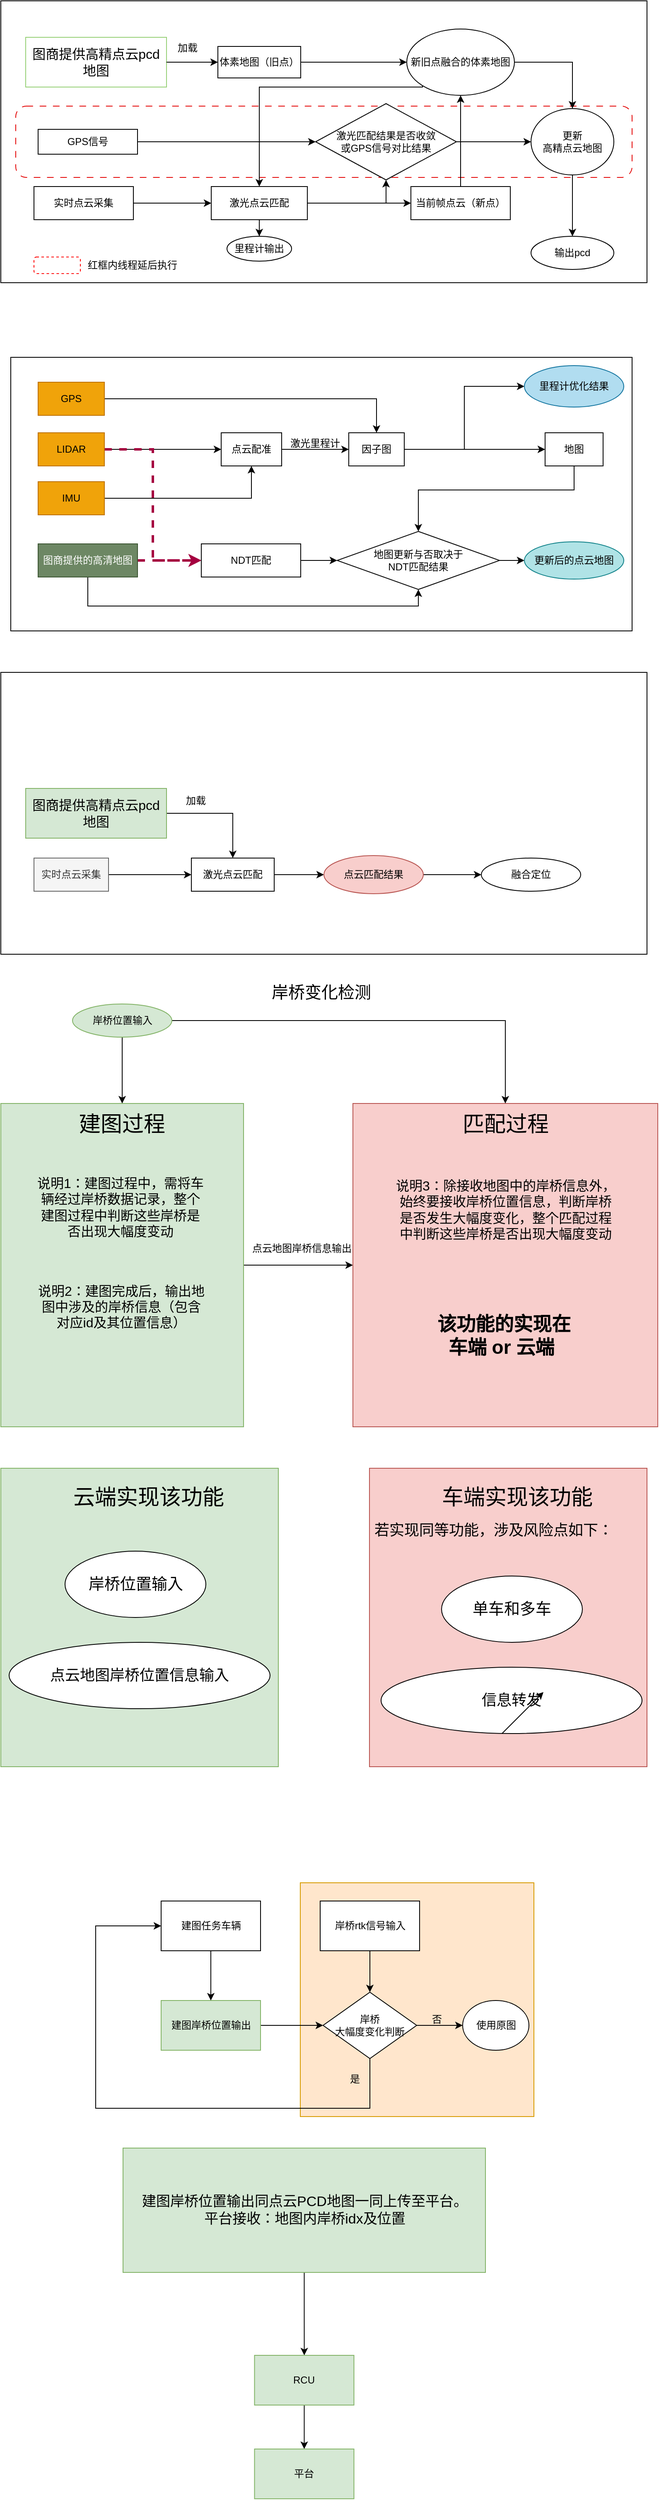 <mxfile version="24.6.3" type="github">
  <diagram name="第 1 页" id="jgk6TLI41gFWQYQwitnz">
    <mxGraphModel dx="675" dy="596" grid="1" gridSize="10" guides="1" tooltips="1" connect="1" arrows="1" fold="1" page="1" pageScale="1" pageWidth="827" pageHeight="1169" math="0" shadow="0">
      <root>
        <mxCell id="0" />
        <mxCell id="1" parent="0" />
        <mxCell id="r38z5beCAV9mYBOr-FjT-18" value="" style="whiteSpace=wrap;html=1;aspect=fixed;fillColor=#ffe6cc;strokeColor=#d79b00;" vertex="1" parent="1">
          <mxGeometry x="1196.5" y="2280" width="282" height="282" as="geometry" />
        </mxCell>
        <mxCell id="wMJG4W6XiPVDL9AXUNTD-142" value="" style="rounded=0;whiteSpace=wrap;html=1;" parent="1" vertex="1">
          <mxGeometry x="847" y="440" width="750" height="330" as="geometry" />
        </mxCell>
        <mxCell id="wMJG4W6XiPVDL9AXUNTD-46" value="" style="rounded=0;whiteSpace=wrap;html=1;" parent="1" vertex="1">
          <mxGeometry x="835" y="10" width="780" height="340" as="geometry" />
        </mxCell>
        <mxCell id="wMJG4W6XiPVDL9AXUNTD-97" value="" style="rounded=1;whiteSpace=wrap;html=1;dashed=1;dashPattern=8 8;strokeColor=#e40707;" parent="1" vertex="1">
          <mxGeometry x="853" y="137" width="744" height="86" as="geometry" />
        </mxCell>
        <mxCell id="wMJG4W6XiPVDL9AXUNTD-47" value="&lt;font style=&quot;font-size: 16px;&quot;&gt;图商提供高精点云pcd地图&lt;/font&gt;" style="rounded=0;whiteSpace=wrap;html=1;strokeColor=#97D077;" parent="1" vertex="1">
          <mxGeometry x="865" y="54" width="170" height="60" as="geometry" />
        </mxCell>
        <mxCell id="wMJG4W6XiPVDL9AXUNTD-54" style="edgeStyle=orthogonalEdgeStyle;rounded=0;orthogonalLoop=1;jettySize=auto;html=1;exitX=1;exitY=0.5;exitDx=0;exitDy=0;entryX=0;entryY=0.5;entryDx=0;entryDy=0;" parent="1" source="wMJG4W6XiPVDL9AXUNTD-49" target="wMJG4W6XiPVDL9AXUNTD-51" edge="1">
          <mxGeometry relative="1" as="geometry" />
        </mxCell>
        <mxCell id="wMJG4W6XiPVDL9AXUNTD-49" value="实时点云采集" style="rounded=0;whiteSpace=wrap;html=1;" parent="1" vertex="1">
          <mxGeometry x="875" y="234" width="120" height="40" as="geometry" />
        </mxCell>
        <mxCell id="wMJG4W6XiPVDL9AXUNTD-50" value="当前帧点云（新点）" style="rounded=0;whiteSpace=wrap;html=1;" parent="1" vertex="1">
          <mxGeometry x="1330" y="234" width="120" height="40" as="geometry" />
        </mxCell>
        <mxCell id="wMJG4W6XiPVDL9AXUNTD-57" style="edgeStyle=orthogonalEdgeStyle;rounded=0;orthogonalLoop=1;jettySize=auto;html=1;exitX=1;exitY=0.5;exitDx=0;exitDy=0;entryX=0;entryY=0.5;entryDx=0;entryDy=0;" parent="1" source="wMJG4W6XiPVDL9AXUNTD-51" target="wMJG4W6XiPVDL9AXUNTD-50" edge="1">
          <mxGeometry relative="1" as="geometry" />
        </mxCell>
        <mxCell id="wMJG4W6XiPVDL9AXUNTD-83" style="edgeStyle=orthogonalEdgeStyle;rounded=0;orthogonalLoop=1;jettySize=auto;html=1;entryX=0.5;entryY=1;entryDx=0;entryDy=0;" parent="1" source="wMJG4W6XiPVDL9AXUNTD-51" target="wMJG4W6XiPVDL9AXUNTD-69" edge="1">
          <mxGeometry relative="1" as="geometry">
            <mxPoint x="1285" y="224" as="targetPoint" />
          </mxGeometry>
        </mxCell>
        <mxCell id="wMJG4W6XiPVDL9AXUNTD-104" value="" style="edgeStyle=orthogonalEdgeStyle;rounded=0;orthogonalLoop=1;jettySize=auto;html=1;" parent="1" source="wMJG4W6XiPVDL9AXUNTD-51" target="wMJG4W6XiPVDL9AXUNTD-103" edge="1">
          <mxGeometry relative="1" as="geometry" />
        </mxCell>
        <mxCell id="wMJG4W6XiPVDL9AXUNTD-51" value="激光点云匹配" style="rounded=0;whiteSpace=wrap;html=1;" parent="1" vertex="1">
          <mxGeometry x="1089" y="234" width="116" height="40" as="geometry" />
        </mxCell>
        <mxCell id="wMJG4W6XiPVDL9AXUNTD-60" value="" style="endArrow=classic;html=1;rounded=0;exitX=1;exitY=0.5;exitDx=0;exitDy=0;" parent="1" source="wMJG4W6XiPVDL9AXUNTD-47" target="wMJG4W6XiPVDL9AXUNTD-61" edge="1">
          <mxGeometry width="50" height="50" relative="1" as="geometry">
            <mxPoint x="1110" y="14" as="sourcePoint" />
            <mxPoint x="1150" y="-56" as="targetPoint" />
          </mxGeometry>
        </mxCell>
        <mxCell id="wMJG4W6XiPVDL9AXUNTD-76" value="" style="edgeStyle=orthogonalEdgeStyle;rounded=0;orthogonalLoop=1;jettySize=auto;html=1;exitX=0;exitY=1;exitDx=0;exitDy=0;" parent="1" source="wMJG4W6XiPVDL9AXUNTD-78" target="wMJG4W6XiPVDL9AXUNTD-51" edge="1">
          <mxGeometry relative="1" as="geometry">
            <Array as="points">
              <mxPoint x="1344" y="114" />
              <mxPoint x="1147" y="114" />
            </Array>
          </mxGeometry>
        </mxCell>
        <mxCell id="wMJG4W6XiPVDL9AXUNTD-61" value="体素地图（旧点）" style="rounded=0;whiteSpace=wrap;html=1;" parent="1" vertex="1">
          <mxGeometry x="1097" y="65" width="100" height="38" as="geometry" />
        </mxCell>
        <mxCell id="wMJG4W6XiPVDL9AXUNTD-66" value="加载" style="text;html=1;align=center;verticalAlign=middle;resizable=0;points=[];autosize=1;strokeColor=none;fillColor=none;" parent="1" vertex="1">
          <mxGeometry x="1035" y="52" width="50" height="30" as="geometry" />
        </mxCell>
        <mxCell id="wMJG4W6XiPVDL9AXUNTD-72" style="edgeStyle=orthogonalEdgeStyle;rounded=0;orthogonalLoop=1;jettySize=auto;html=1;exitX=1;exitY=0.5;exitDx=0;exitDy=0;entryX=0;entryY=0.5;entryDx=0;entryDy=0;" parent="1" source="wMJG4W6XiPVDL9AXUNTD-67" target="wMJG4W6XiPVDL9AXUNTD-69" edge="1">
          <mxGeometry relative="1" as="geometry" />
        </mxCell>
        <mxCell id="wMJG4W6XiPVDL9AXUNTD-67" value="GPS信号" style="rounded=0;whiteSpace=wrap;html=1;" parent="1" vertex="1">
          <mxGeometry x="880" y="165" width="120" height="30" as="geometry" />
        </mxCell>
        <mxCell id="wMJG4W6XiPVDL9AXUNTD-68" value="" style="endArrow=classic;html=1;rounded=0;exitX=0.5;exitY=0;exitDx=0;exitDy=0;entryX=0.5;entryY=1;entryDx=0;entryDy=0;" parent="1" source="wMJG4W6XiPVDL9AXUNTD-50" target="wMJG4W6XiPVDL9AXUNTD-78" edge="1">
          <mxGeometry width="50" height="50" relative="1" as="geometry">
            <mxPoint x="1095" y="184" as="sourcePoint" />
            <mxPoint x="1345" y="184" as="targetPoint" />
          </mxGeometry>
        </mxCell>
        <mxCell id="wMJG4W6XiPVDL9AXUNTD-87" style="edgeStyle=orthogonalEdgeStyle;rounded=0;orthogonalLoop=1;jettySize=auto;html=1;" parent="1" source="wMJG4W6XiPVDL9AXUNTD-69" target="wMJG4W6XiPVDL9AXUNTD-88" edge="1">
          <mxGeometry relative="1" as="geometry">
            <mxPoint x="1475" y="180" as="targetPoint" />
          </mxGeometry>
        </mxCell>
        <mxCell id="wMJG4W6XiPVDL9AXUNTD-69" value="激光匹配结果是否收敛&lt;br&gt;或GPS信号对比结果" style="rhombus;whiteSpace=wrap;html=1;" parent="1" vertex="1">
          <mxGeometry x="1215" y="134" width="170" height="92" as="geometry" />
        </mxCell>
        <mxCell id="wMJG4W6XiPVDL9AXUNTD-79" value="" style="endArrow=classic;html=1;rounded=0;entryX=0;entryY=0.5;entryDx=0;entryDy=0;exitX=1;exitY=0.5;exitDx=0;exitDy=0;" parent="1" source="wMJG4W6XiPVDL9AXUNTD-61" target="wMJG4W6XiPVDL9AXUNTD-78" edge="1">
          <mxGeometry width="50" height="50" relative="1" as="geometry">
            <mxPoint x="1199" y="84" as="sourcePoint" />
            <mxPoint x="1405" y="84" as="targetPoint" />
          </mxGeometry>
        </mxCell>
        <mxCell id="wMJG4W6XiPVDL9AXUNTD-90" style="edgeStyle=orthogonalEdgeStyle;rounded=0;orthogonalLoop=1;jettySize=auto;html=1;entryX=0.5;entryY=0;entryDx=0;entryDy=0;" parent="1" source="wMJG4W6XiPVDL9AXUNTD-78" target="wMJG4W6XiPVDL9AXUNTD-88" edge="1">
          <mxGeometry relative="1" as="geometry" />
        </mxCell>
        <mxCell id="wMJG4W6XiPVDL9AXUNTD-78" value="新旧点融合的体素地图" style="ellipse;whiteSpace=wrap;html=1;" parent="1" vertex="1">
          <mxGeometry x="1325" y="44" width="130" height="80" as="geometry" />
        </mxCell>
        <mxCell id="wMJG4W6XiPVDL9AXUNTD-92" value="" style="edgeStyle=orthogonalEdgeStyle;rounded=0;orthogonalLoop=1;jettySize=auto;html=1;" parent="1" source="wMJG4W6XiPVDL9AXUNTD-88" target="wMJG4W6XiPVDL9AXUNTD-91" edge="1">
          <mxGeometry relative="1" as="geometry" />
        </mxCell>
        <mxCell id="wMJG4W6XiPVDL9AXUNTD-88" value="更新&lt;br&gt;高精点云地图" style="ellipse;whiteSpace=wrap;html=1;" parent="1" vertex="1">
          <mxGeometry x="1475" y="140" width="100" height="80" as="geometry" />
        </mxCell>
        <mxCell id="wMJG4W6XiPVDL9AXUNTD-91" value="输出pcd" style="ellipse;whiteSpace=wrap;html=1;" parent="1" vertex="1">
          <mxGeometry x="1475" y="294" width="100" height="40" as="geometry" />
        </mxCell>
        <mxCell id="wMJG4W6XiPVDL9AXUNTD-98" value="" style="rounded=1;whiteSpace=wrap;html=1;dashed=1;strokeColor=#FF0000;" parent="1" vertex="1">
          <mxGeometry x="875" y="319" width="56" height="20" as="geometry" />
        </mxCell>
        <mxCell id="wMJG4W6XiPVDL9AXUNTD-99" value="红框内线程延后执行" style="text;html=1;strokeColor=none;fillColor=none;align=center;verticalAlign=middle;whiteSpace=wrap;rounded=0;" parent="1" vertex="1">
          <mxGeometry x="935" y="314" width="118" height="30" as="geometry" />
        </mxCell>
        <mxCell id="wMJG4W6XiPVDL9AXUNTD-103" value="里程计输出" style="ellipse;whiteSpace=wrap;html=1;" parent="1" vertex="1">
          <mxGeometry x="1108" y="294" width="78" height="30" as="geometry" />
        </mxCell>
        <mxCell id="wMJG4W6XiPVDL9AXUNTD-113" style="edgeStyle=orthogonalEdgeStyle;rounded=0;orthogonalLoop=1;jettySize=auto;html=1;" parent="1" source="wMJG4W6XiPVDL9AXUNTD-105" target="wMJG4W6XiPVDL9AXUNTD-111" edge="1">
          <mxGeometry relative="1" as="geometry" />
        </mxCell>
        <mxCell id="wMJG4W6XiPVDL9AXUNTD-105" value="GPS" style="rounded=0;whiteSpace=wrap;html=1;fillColor=#f0a30a;fontColor=#000000;strokeColor=#BD7000;" parent="1" vertex="1">
          <mxGeometry x="880" y="470" width="80" height="40" as="geometry" />
        </mxCell>
        <mxCell id="wMJG4W6XiPVDL9AXUNTD-109" style="edgeStyle=orthogonalEdgeStyle;rounded=0;orthogonalLoop=1;jettySize=auto;html=1;exitX=1;exitY=0.5;exitDx=0;exitDy=0;entryX=0;entryY=0.5;entryDx=0;entryDy=0;" parent="1" source="wMJG4W6XiPVDL9AXUNTD-106" target="wMJG4W6XiPVDL9AXUNTD-108" edge="1">
          <mxGeometry relative="1" as="geometry" />
        </mxCell>
        <mxCell id="wMJG4W6XiPVDL9AXUNTD-146" style="edgeStyle=orthogonalEdgeStyle;rounded=0;orthogonalLoop=1;jettySize=auto;html=1;entryX=0;entryY=0.5;entryDx=0;entryDy=0;strokeColor=#A50040;fillColor=#d80073;dashed=1;strokeWidth=3;" parent="1" source="wMJG4W6XiPVDL9AXUNTD-106" target="wMJG4W6XiPVDL9AXUNTD-117" edge="1">
          <mxGeometry relative="1" as="geometry" />
        </mxCell>
        <mxCell id="wMJG4W6XiPVDL9AXUNTD-106" value="LIDAR" style="rounded=0;whiteSpace=wrap;html=1;fillColor=#f0a30a;fontColor=#000000;strokeColor=#BD7000;" parent="1" vertex="1">
          <mxGeometry x="880" y="531" width="80" height="40" as="geometry" />
        </mxCell>
        <mxCell id="wMJG4W6XiPVDL9AXUNTD-112" style="edgeStyle=orthogonalEdgeStyle;rounded=0;orthogonalLoop=1;jettySize=auto;html=1;" parent="1" source="wMJG4W6XiPVDL9AXUNTD-107" target="wMJG4W6XiPVDL9AXUNTD-108" edge="1">
          <mxGeometry relative="1" as="geometry" />
        </mxCell>
        <mxCell id="wMJG4W6XiPVDL9AXUNTD-107" value="IMU" style="rounded=0;whiteSpace=wrap;html=1;fillColor=#f0a30a;fontColor=#000000;strokeColor=#BD7000;" parent="1" vertex="1">
          <mxGeometry x="880" y="590" width="80" height="40" as="geometry" />
        </mxCell>
        <mxCell id="wMJG4W6XiPVDL9AXUNTD-114" style="edgeStyle=orthogonalEdgeStyle;rounded=0;orthogonalLoop=1;jettySize=auto;html=1;exitX=1;exitY=0.5;exitDx=0;exitDy=0;entryX=0;entryY=0.5;entryDx=0;entryDy=0;" parent="1" source="wMJG4W6XiPVDL9AXUNTD-108" target="wMJG4W6XiPVDL9AXUNTD-111" edge="1">
          <mxGeometry relative="1" as="geometry" />
        </mxCell>
        <mxCell id="wMJG4W6XiPVDL9AXUNTD-108" value="点云配准" style="whiteSpace=wrap;html=1;movable=1;resizable=1;rotatable=1;deletable=1;editable=1;locked=0;connectable=1;" parent="1" vertex="1">
          <mxGeometry x="1101" y="531" width="73" height="40" as="geometry" />
        </mxCell>
        <mxCell id="wMJG4W6XiPVDL9AXUNTD-120" value="" style="edgeStyle=orthogonalEdgeStyle;rounded=0;orthogonalLoop=1;jettySize=auto;html=1;" parent="1" source="wMJG4W6XiPVDL9AXUNTD-111" target="wMJG4W6XiPVDL9AXUNTD-119" edge="1">
          <mxGeometry relative="1" as="geometry" />
        </mxCell>
        <mxCell id="wMJG4W6XiPVDL9AXUNTD-141" style="edgeStyle=orthogonalEdgeStyle;rounded=0;orthogonalLoop=1;jettySize=auto;html=1;entryX=0;entryY=0.5;entryDx=0;entryDy=0;" parent="1" source="wMJG4W6XiPVDL9AXUNTD-111" target="wMJG4W6XiPVDL9AXUNTD-143" edge="1">
          <mxGeometry relative="1" as="geometry">
            <mxPoint x="1492" y="490" as="targetPoint" />
          </mxGeometry>
        </mxCell>
        <mxCell id="wMJG4W6XiPVDL9AXUNTD-111" value="因子图" style="rounded=0;whiteSpace=wrap;html=1;" parent="1" vertex="1">
          <mxGeometry x="1255" y="531" width="67" height="40" as="geometry" />
        </mxCell>
        <mxCell id="wMJG4W6XiPVDL9AXUNTD-115" value="激光里程计" style="text;html=1;align=center;verticalAlign=middle;resizable=0;points=[];autosize=1;strokeColor=none;fillColor=none;" parent="1" vertex="1">
          <mxGeometry x="1174" y="529" width="80" height="30" as="geometry" />
        </mxCell>
        <mxCell id="wMJG4W6XiPVDL9AXUNTD-129" value="" style="edgeStyle=orthogonalEdgeStyle;rounded=0;orthogonalLoop=1;jettySize=auto;html=1;strokeColor=#A50040;fillColor=#d80073;dashed=1;strokeWidth=3;" parent="1" source="wMJG4W6XiPVDL9AXUNTD-116" target="wMJG4W6XiPVDL9AXUNTD-117" edge="1">
          <mxGeometry relative="1" as="geometry" />
        </mxCell>
        <mxCell id="wMJG4W6XiPVDL9AXUNTD-139" style="edgeStyle=orthogonalEdgeStyle;rounded=0;orthogonalLoop=1;jettySize=auto;html=1;entryX=0.5;entryY=1;entryDx=0;entryDy=0;" parent="1" source="wMJG4W6XiPVDL9AXUNTD-116" target="wMJG4W6XiPVDL9AXUNTD-131" edge="1">
          <mxGeometry relative="1" as="geometry">
            <Array as="points">
              <mxPoint x="940" y="740" />
              <mxPoint x="1339" y="740" />
            </Array>
          </mxGeometry>
        </mxCell>
        <mxCell id="wMJG4W6XiPVDL9AXUNTD-116" value="图商提供的高清地图" style="rounded=0;whiteSpace=wrap;html=1;fillColor=#6d8764;fontColor=#ffffff;strokeColor=#3A5431;" parent="1" vertex="1">
          <mxGeometry x="880" y="665" width="120" height="40" as="geometry" />
        </mxCell>
        <mxCell id="wMJG4W6XiPVDL9AXUNTD-133" style="edgeStyle=orthogonalEdgeStyle;rounded=0;orthogonalLoop=1;jettySize=auto;html=1;entryX=0;entryY=0.5;entryDx=0;entryDy=0;" parent="1" source="wMJG4W6XiPVDL9AXUNTD-117" target="wMJG4W6XiPVDL9AXUNTD-131" edge="1">
          <mxGeometry relative="1" as="geometry" />
        </mxCell>
        <mxCell id="wMJG4W6XiPVDL9AXUNTD-117" value="NDT匹配" style="rounded=0;whiteSpace=wrap;html=1;" parent="1" vertex="1">
          <mxGeometry x="1077" y="665" width="120" height="40" as="geometry" />
        </mxCell>
        <mxCell id="wMJG4W6XiPVDL9AXUNTD-137" style="edgeStyle=orthogonalEdgeStyle;rounded=0;orthogonalLoop=1;jettySize=auto;html=1;entryX=0.5;entryY=0;entryDx=0;entryDy=0;" parent="1" source="wMJG4W6XiPVDL9AXUNTD-119" target="wMJG4W6XiPVDL9AXUNTD-131" edge="1">
          <mxGeometry relative="1" as="geometry">
            <Array as="points">
              <mxPoint x="1527" y="600" />
              <mxPoint x="1339" y="600" />
            </Array>
          </mxGeometry>
        </mxCell>
        <mxCell id="wMJG4W6XiPVDL9AXUNTD-119" value="地图" style="rounded=0;whiteSpace=wrap;html=1;" parent="1" vertex="1">
          <mxGeometry x="1492" y="531" width="70" height="40" as="geometry" />
        </mxCell>
        <mxCell id="wMJG4W6XiPVDL9AXUNTD-145" value="" style="edgeStyle=orthogonalEdgeStyle;rounded=0;orthogonalLoop=1;jettySize=auto;html=1;" parent="1" source="wMJG4W6XiPVDL9AXUNTD-131" target="wMJG4W6XiPVDL9AXUNTD-144" edge="1">
          <mxGeometry relative="1" as="geometry" />
        </mxCell>
        <mxCell id="wMJG4W6XiPVDL9AXUNTD-131" value="地图更新与否取决于&lt;br&gt;NDT匹配结果" style="rhombus;whiteSpace=wrap;html=1;" parent="1" vertex="1">
          <mxGeometry x="1241" y="650" width="196" height="70" as="geometry" />
        </mxCell>
        <mxCell id="wMJG4W6XiPVDL9AXUNTD-143" value="里程计优化结果" style="ellipse;whiteSpace=wrap;html=1;fillColor=#b1ddf0;strokeColor=#10739e;" parent="1" vertex="1">
          <mxGeometry x="1467" y="450" width="120" height="50" as="geometry" />
        </mxCell>
        <mxCell id="wMJG4W6XiPVDL9AXUNTD-144" value="更新后的点云地图" style="ellipse;whiteSpace=wrap;html=1;fillColor=#b0e3e6;strokeColor=#0e8088;" parent="1" vertex="1">
          <mxGeometry x="1467" y="662.5" width="120" height="45" as="geometry" />
        </mxCell>
        <mxCell id="LvPCP1mISs3mfpXkRBbp-1" value="" style="rounded=0;whiteSpace=wrap;html=1;" parent="1" vertex="1">
          <mxGeometry x="835" y="820" width="780" height="340" as="geometry" />
        </mxCell>
        <mxCell id="LvPCP1mISs3mfpXkRBbp-33" style="edgeStyle=orthogonalEdgeStyle;rounded=0;orthogonalLoop=1;jettySize=auto;html=1;exitX=1;exitY=0.5;exitDx=0;exitDy=0;entryX=0.5;entryY=0;entryDx=0;entryDy=0;" parent="1" source="LvPCP1mISs3mfpXkRBbp-3" target="LvPCP1mISs3mfpXkRBbp-10" edge="1">
          <mxGeometry relative="1" as="geometry" />
        </mxCell>
        <mxCell id="LvPCP1mISs3mfpXkRBbp-3" value="&lt;font style=&quot;font-size: 16px;&quot;&gt;图商提供高精点云pcd地图&lt;/font&gt;" style="rounded=0;whiteSpace=wrap;html=1;strokeColor=#82b366;fillColor=#d5e8d4;" parent="1" vertex="1">
          <mxGeometry x="865" y="960" width="170" height="60" as="geometry" />
        </mxCell>
        <mxCell id="LvPCP1mISs3mfpXkRBbp-4" style="edgeStyle=orthogonalEdgeStyle;rounded=0;orthogonalLoop=1;jettySize=auto;html=1;exitX=1;exitY=0.5;exitDx=0;exitDy=0;entryX=0;entryY=0.5;entryDx=0;entryDy=0;" parent="1" source="LvPCP1mISs3mfpXkRBbp-5" target="LvPCP1mISs3mfpXkRBbp-10" edge="1">
          <mxGeometry relative="1" as="geometry" />
        </mxCell>
        <mxCell id="LvPCP1mISs3mfpXkRBbp-5" value="实时点云采集" style="rounded=0;whiteSpace=wrap;html=1;fillColor=#f5f5f5;fontColor=#333333;strokeColor=#666666;" parent="1" vertex="1">
          <mxGeometry x="875" y="1044" width="90" height="40" as="geometry" />
        </mxCell>
        <mxCell id="LvPCP1mISs3mfpXkRBbp-31" value="" style="edgeStyle=orthogonalEdgeStyle;rounded=0;orthogonalLoop=1;jettySize=auto;html=1;" parent="1" source="LvPCP1mISs3mfpXkRBbp-10" target="LvPCP1mISs3mfpXkRBbp-30" edge="1">
          <mxGeometry relative="1" as="geometry" />
        </mxCell>
        <mxCell id="LvPCP1mISs3mfpXkRBbp-10" value="激光点云匹配" style="rounded=0;whiteSpace=wrap;html=1;" parent="1" vertex="1">
          <mxGeometry x="1065" y="1044" width="100" height="40" as="geometry" />
        </mxCell>
        <mxCell id="LvPCP1mISs3mfpXkRBbp-14" value="加载" style="text;html=1;align=center;verticalAlign=middle;resizable=0;points=[];autosize=1;strokeColor=none;fillColor=none;" parent="1" vertex="1">
          <mxGeometry x="1045" y="960" width="50" height="30" as="geometry" />
        </mxCell>
        <mxCell id="LvPCP1mISs3mfpXkRBbp-34" value="" style="edgeStyle=orthogonalEdgeStyle;rounded=0;orthogonalLoop=1;jettySize=auto;html=1;" parent="1" source="LvPCP1mISs3mfpXkRBbp-30" target="LvPCP1mISs3mfpXkRBbp-32" edge="1">
          <mxGeometry relative="1" as="geometry" />
        </mxCell>
        <mxCell id="LvPCP1mISs3mfpXkRBbp-30" value="点云匹配结果" style="ellipse;whiteSpace=wrap;html=1;fillColor=#f8cecc;strokeColor=#b85450;" parent="1" vertex="1">
          <mxGeometry x="1225" y="1041" width="120" height="46" as="geometry" />
        </mxCell>
        <mxCell id="LvPCP1mISs3mfpXkRBbp-32" value="融合定位" style="ellipse;whiteSpace=wrap;html=1;" parent="1" vertex="1">
          <mxGeometry x="1415" y="1044" width="120" height="40" as="geometry" />
        </mxCell>
        <mxCell id="V4BnP03uMcus3ixBciyZ-2" value="岸桥变化检测" style="text;html=1;align=center;verticalAlign=middle;whiteSpace=wrap;rounded=0;fontSize=20;" parent="1" vertex="1">
          <mxGeometry x="1152" y="1190" width="140" height="30" as="geometry" />
        </mxCell>
        <mxCell id="V4BnP03uMcus3ixBciyZ-14" style="edgeStyle=orthogonalEdgeStyle;rounded=0;orthogonalLoop=1;jettySize=auto;html=1;exitX=1;exitY=0.5;exitDx=0;exitDy=0;entryX=0;entryY=0.5;entryDx=0;entryDy=0;" parent="1" source="V4BnP03uMcus3ixBciyZ-4" target="V4BnP03uMcus3ixBciyZ-5" edge="1">
          <mxGeometry relative="1" as="geometry" />
        </mxCell>
        <mxCell id="V4BnP03uMcus3ixBciyZ-4" value="" style="rounded=0;whiteSpace=wrap;html=1;fillColor=#d5e8d4;strokeColor=#82b366;" parent="1" vertex="1">
          <mxGeometry x="835" y="1340" width="293" height="390" as="geometry" />
        </mxCell>
        <mxCell id="V4BnP03uMcus3ixBciyZ-5" value="" style="rounded=0;whiteSpace=wrap;html=1;fillColor=#f8cecc;strokeColor=#b85450;" parent="1" vertex="1">
          <mxGeometry x="1260" y="1340" width="368" height="390" as="geometry" />
        </mxCell>
        <mxCell id="V4BnP03uMcus3ixBciyZ-9" style="edgeStyle=orthogonalEdgeStyle;rounded=0;orthogonalLoop=1;jettySize=auto;html=1;entryX=0.5;entryY=0;entryDx=0;entryDy=0;" parent="1" source="V4BnP03uMcus3ixBciyZ-6" target="V4BnP03uMcus3ixBciyZ-4" edge="1">
          <mxGeometry relative="1" as="geometry" />
        </mxCell>
        <mxCell id="V4BnP03uMcus3ixBciyZ-10" style="edgeStyle=orthogonalEdgeStyle;rounded=0;orthogonalLoop=1;jettySize=auto;html=1;exitX=1;exitY=0.5;exitDx=0;exitDy=0;entryX=0.5;entryY=0;entryDx=0;entryDy=0;" parent="1" source="V4BnP03uMcus3ixBciyZ-6" target="V4BnP03uMcus3ixBciyZ-5" edge="1">
          <mxGeometry relative="1" as="geometry" />
        </mxCell>
        <mxCell id="V4BnP03uMcus3ixBciyZ-6" value="岸桥位置输入" style="ellipse;whiteSpace=wrap;html=1;fillColor=#d5e8d4;strokeColor=#82b366;" parent="1" vertex="1">
          <mxGeometry x="921.5" y="1220" width="120" height="40" as="geometry" />
        </mxCell>
        <mxCell id="V4BnP03uMcus3ixBciyZ-7" value="建图过程" style="text;html=1;align=center;verticalAlign=middle;whiteSpace=wrap;rounded=0;fontSize=26;" parent="1" vertex="1">
          <mxGeometry x="907.25" y="1350" width="148.5" height="30" as="geometry" />
        </mxCell>
        <mxCell id="V4BnP03uMcus3ixBciyZ-8" value="匹配过程" style="text;html=1;align=center;verticalAlign=middle;whiteSpace=wrap;rounded=0;fontSize=26;" parent="1" vertex="1">
          <mxGeometry x="1386.5" y="1350" width="115" height="30" as="geometry" />
        </mxCell>
        <mxCell id="V4BnP03uMcus3ixBciyZ-12" value="说明1：建图过程中，需将车辆经过岸桥数据记录，整个建图过程中判断这些岸桥是否出现大幅度变动" style="text;html=1;align=center;verticalAlign=middle;whiteSpace=wrap;rounded=0;fontSize=16;" parent="1" vertex="1">
          <mxGeometry x="875" y="1410" width="209" height="110" as="geometry" />
        </mxCell>
        <mxCell id="V4BnP03uMcus3ixBciyZ-13" value="说明2：建图完成后，输出地图中涉及的岸桥信息（包含对应id及其位置信息）" style="text;html=1;align=center;verticalAlign=middle;whiteSpace=wrap;rounded=0;fontSize=16;" parent="1" vertex="1">
          <mxGeometry x="876" y="1530" width="209" height="110" as="geometry" />
        </mxCell>
        <mxCell id="V4BnP03uMcus3ixBciyZ-15" value="点云地图岸桥信息输出" style="text;html=1;align=center;verticalAlign=middle;resizable=0;points=[];autosize=1;strokeColor=none;fillColor=none;" parent="1" vertex="1">
          <mxGeometry x="1128" y="1500" width="140" height="30" as="geometry" />
        </mxCell>
        <mxCell id="V4BnP03uMcus3ixBciyZ-17" value="说明3：除接收地图中的岸桥信息外，始终要接收岸桥位置信息，判断岸桥是否发生大幅度变化，整个匹配过程中判断这些岸桥是否出现大幅度变动" style="text;html=1;align=center;verticalAlign=middle;whiteSpace=wrap;rounded=0;fontSize=16;" parent="1" vertex="1">
          <mxGeometry x="1308.75" y="1395" width="270.5" height="145" as="geometry" />
        </mxCell>
        <mxCell id="V4BnP03uMcus3ixBciyZ-19" value="&lt;b&gt;该功能的实现在车端 or 云端&amp;nbsp;&lt;/b&gt;" style="text;html=1;align=center;verticalAlign=middle;whiteSpace=wrap;rounded=0;fontSize=23;" parent="1" vertex="1">
          <mxGeometry x="1350" y="1590" width="185" height="60" as="geometry" />
        </mxCell>
        <mxCell id="V4BnP03uMcus3ixBciyZ-21" value="" style="rounded=0;whiteSpace=wrap;html=1;fillColor=#d5e8d4;strokeColor=#82b366;" parent="1" vertex="1">
          <mxGeometry x="835" y="1780" width="335" height="360" as="geometry" />
        </mxCell>
        <mxCell id="V4BnP03uMcus3ixBciyZ-22" value="云端实现该功能" style="text;html=1;align=center;verticalAlign=middle;whiteSpace=wrap;rounded=0;fontSize=26;" parent="1" vertex="1">
          <mxGeometry x="910" y="1800" width="207" height="30" as="geometry" />
        </mxCell>
        <mxCell id="V4BnP03uMcus3ixBciyZ-23" value="岸桥位置输入" style="ellipse;whiteSpace=wrap;html=1;fontSize=19;" parent="1" vertex="1">
          <mxGeometry x="912.5" y="1880" width="170" height="80" as="geometry" />
        </mxCell>
        <mxCell id="V4BnP03uMcus3ixBciyZ-27" value="&lt;font style=&quot;font-size: 18px;&quot;&gt;点云地图岸桥位置信息输入&lt;/font&gt;" style="ellipse;whiteSpace=wrap;html=1;" parent="1" vertex="1">
          <mxGeometry x="845" y="1990" width="315" height="80" as="geometry" />
        </mxCell>
        <mxCell id="V4BnP03uMcus3ixBciyZ-28" value="" style="rounded=0;whiteSpace=wrap;html=1;fillColor=#f8cecc;strokeColor=#b85450;" parent="1" vertex="1">
          <mxGeometry x="1280" y="1780" width="335" height="360" as="geometry" />
        </mxCell>
        <mxCell id="V4BnP03uMcus3ixBciyZ-29" value="车端实现该功能" style="text;html=1;align=center;verticalAlign=middle;whiteSpace=wrap;rounded=0;fontSize=26;" parent="1" vertex="1">
          <mxGeometry x="1355" y="1800" width="207" height="30" as="geometry" />
        </mxCell>
        <mxCell id="V4BnP03uMcus3ixBciyZ-30" value="单车和多车" style="ellipse;whiteSpace=wrap;html=1;fontSize=19;" parent="1" vertex="1">
          <mxGeometry x="1367" y="1910" width="170" height="80" as="geometry" />
        </mxCell>
        <mxCell id="V4BnP03uMcus3ixBciyZ-31" value="&lt;span style=&quot;font-size: 18px;&quot;&gt;信息转发&lt;/span&gt;" style="ellipse;whiteSpace=wrap;html=1;" parent="1" vertex="1">
          <mxGeometry x="1294" y="2020" width="315" height="80" as="geometry" />
        </mxCell>
        <mxCell id="V4BnP03uMcus3ixBciyZ-34" value="&lt;font style=&quot;font-size: 18px;&quot;&gt;若实现同等功能，涉及风险点如下：&lt;/font&gt;" style="text;html=1;align=center;verticalAlign=middle;whiteSpace=wrap;rounded=0;" parent="1" vertex="1">
          <mxGeometry x="1264" y="1840" width="331.5" height="30" as="geometry" />
        </mxCell>
        <mxCell id="r38z5beCAV9mYBOr-FjT-4" value="" style="edgeStyle=orthogonalEdgeStyle;rounded=0;orthogonalLoop=1;jettySize=auto;html=1;entryX=0;entryY=0.5;entryDx=0;entryDy=0;" edge="1" parent="1" source="r38z5beCAV9mYBOr-FjT-1" target="r38z5beCAV9mYBOr-FjT-7">
          <mxGeometry relative="1" as="geometry">
            <mxPoint x="1220.5" y="2452" as="targetPoint" />
          </mxGeometry>
        </mxCell>
        <mxCell id="r38z5beCAV9mYBOr-FjT-1" value="建图岸桥位置输出" style="rounded=0;whiteSpace=wrap;html=1;fillColor=#d5e8d4;strokeColor=#82b366;" vertex="1" parent="1">
          <mxGeometry x="1028.5" y="2422" width="120" height="60" as="geometry" />
        </mxCell>
        <mxCell id="r38z5beCAV9mYBOr-FjT-2" value="" style="endArrow=classic;html=1;rounded=0;" edge="1" parent="1">
          <mxGeometry width="50" height="50" relative="1" as="geometry">
            <mxPoint x="1440" y="2100" as="sourcePoint" />
            <mxPoint x="1490" y="2050" as="targetPoint" />
          </mxGeometry>
        </mxCell>
        <mxCell id="r38z5beCAV9mYBOr-FjT-8" value="" style="edgeStyle=orthogonalEdgeStyle;rounded=0;orthogonalLoop=1;jettySize=auto;html=1;" edge="1" parent="1" source="r38z5beCAV9mYBOr-FjT-5" target="r38z5beCAV9mYBOr-FjT-7">
          <mxGeometry relative="1" as="geometry" />
        </mxCell>
        <mxCell id="r38z5beCAV9mYBOr-FjT-5" value="岸桥rtk信号输入" style="rounded=0;whiteSpace=wrap;html=1;" vertex="1" parent="1">
          <mxGeometry x="1220.5" y="2302" width="120" height="60" as="geometry" />
        </mxCell>
        <mxCell id="r38z5beCAV9mYBOr-FjT-12" value="" style="edgeStyle=orthogonalEdgeStyle;rounded=0;orthogonalLoop=1;jettySize=auto;html=1;" edge="1" parent="1" source="r38z5beCAV9mYBOr-FjT-7" target="r38z5beCAV9mYBOr-FjT-11">
          <mxGeometry relative="1" as="geometry" />
        </mxCell>
        <mxCell id="r38z5beCAV9mYBOr-FjT-16" style="edgeStyle=orthogonalEdgeStyle;rounded=0;orthogonalLoop=1;jettySize=auto;html=1;entryX=0;entryY=0.5;entryDx=0;entryDy=0;" edge="1" parent="1" source="r38z5beCAV9mYBOr-FjT-7" target="r38z5beCAV9mYBOr-FjT-9">
          <mxGeometry relative="1" as="geometry">
            <Array as="points">
              <mxPoint x="1280.5" y="2552" />
              <mxPoint x="949.5" y="2552" />
              <mxPoint x="949.5" y="2332" />
            </Array>
          </mxGeometry>
        </mxCell>
        <mxCell id="r38z5beCAV9mYBOr-FjT-7" value="岸桥&lt;div&gt;大幅度变化判断&lt;/div&gt;" style="rhombus;whiteSpace=wrap;html=1;" vertex="1" parent="1">
          <mxGeometry x="1224" y="2412" width="113" height="80" as="geometry" />
        </mxCell>
        <mxCell id="r38z5beCAV9mYBOr-FjT-10" value="" style="edgeStyle=orthogonalEdgeStyle;rounded=0;orthogonalLoop=1;jettySize=auto;html=1;" edge="1" parent="1" source="r38z5beCAV9mYBOr-FjT-9" target="r38z5beCAV9mYBOr-FjT-1">
          <mxGeometry relative="1" as="geometry" />
        </mxCell>
        <mxCell id="r38z5beCAV9mYBOr-FjT-9" value="建图任务车辆" style="rounded=0;whiteSpace=wrap;html=1;" vertex="1" parent="1">
          <mxGeometry x="1028.5" y="2302" width="120" height="60" as="geometry" />
        </mxCell>
        <mxCell id="r38z5beCAV9mYBOr-FjT-11" value="使用原图" style="ellipse;whiteSpace=wrap;html=1;" vertex="1" parent="1">
          <mxGeometry x="1392.5" y="2422" width="80" height="60" as="geometry" />
        </mxCell>
        <mxCell id="r38z5beCAV9mYBOr-FjT-13" value="否" style="text;html=1;align=center;verticalAlign=middle;resizable=0;points=[];autosize=1;strokeColor=none;fillColor=none;" vertex="1" parent="1">
          <mxGeometry x="1340.5" y="2430" width="40" height="30" as="geometry" />
        </mxCell>
        <mxCell id="r38z5beCAV9mYBOr-FjT-17" value="是" style="text;html=1;align=center;verticalAlign=middle;resizable=0;points=[];autosize=1;strokeColor=none;fillColor=none;" vertex="1" parent="1">
          <mxGeometry x="1241.5" y="2502" width="40" height="30" as="geometry" />
        </mxCell>
        <mxCell id="r38z5beCAV9mYBOr-FjT-25" value="" style="edgeStyle=orthogonalEdgeStyle;rounded=0;orthogonalLoop=1;jettySize=auto;html=1;" edge="1" parent="1" source="r38z5beCAV9mYBOr-FjT-19" target="r38z5beCAV9mYBOr-FjT-20">
          <mxGeometry relative="1" as="geometry" />
        </mxCell>
        <mxCell id="r38z5beCAV9mYBOr-FjT-19" value="&lt;font style=&quot;font-size: 17px;&quot;&gt;建图岸桥位置输出同点云PCD地图一同上传至平台。&lt;/font&gt;&lt;div style=&quot;font-size: 17px;&quot;&gt;&lt;font style=&quot;font-size: 17px;&quot;&gt;平台接收：地图内岸桥idx及位置&lt;/font&gt;&lt;/div&gt;" style="rounded=0;whiteSpace=wrap;html=1;fillColor=#d5e8d4;strokeColor=#82b366;" vertex="1" parent="1">
          <mxGeometry x="982.5" y="2600" width="437.5" height="150" as="geometry" />
        </mxCell>
        <mxCell id="r38z5beCAV9mYBOr-FjT-24" value="" style="edgeStyle=orthogonalEdgeStyle;rounded=0;orthogonalLoop=1;jettySize=auto;html=1;" edge="1" parent="1" source="r38z5beCAV9mYBOr-FjT-20" target="r38z5beCAV9mYBOr-FjT-23">
          <mxGeometry relative="1" as="geometry" />
        </mxCell>
        <mxCell id="r38z5beCAV9mYBOr-FjT-20" value="RCU" style="whiteSpace=wrap;html=1;fillColor=#d5e8d4;strokeColor=#82b366;rounded=0;" vertex="1" parent="1">
          <mxGeometry x="1141.25" y="2850" width="120" height="60" as="geometry" />
        </mxCell>
        <mxCell id="r38z5beCAV9mYBOr-FjT-23" value="平台" style="whiteSpace=wrap;html=1;fillColor=#d5e8d4;strokeColor=#82b366;rounded=0;" vertex="1" parent="1">
          <mxGeometry x="1141.25" y="2963" width="120" height="60" as="geometry" />
        </mxCell>
      </root>
    </mxGraphModel>
  </diagram>
</mxfile>
